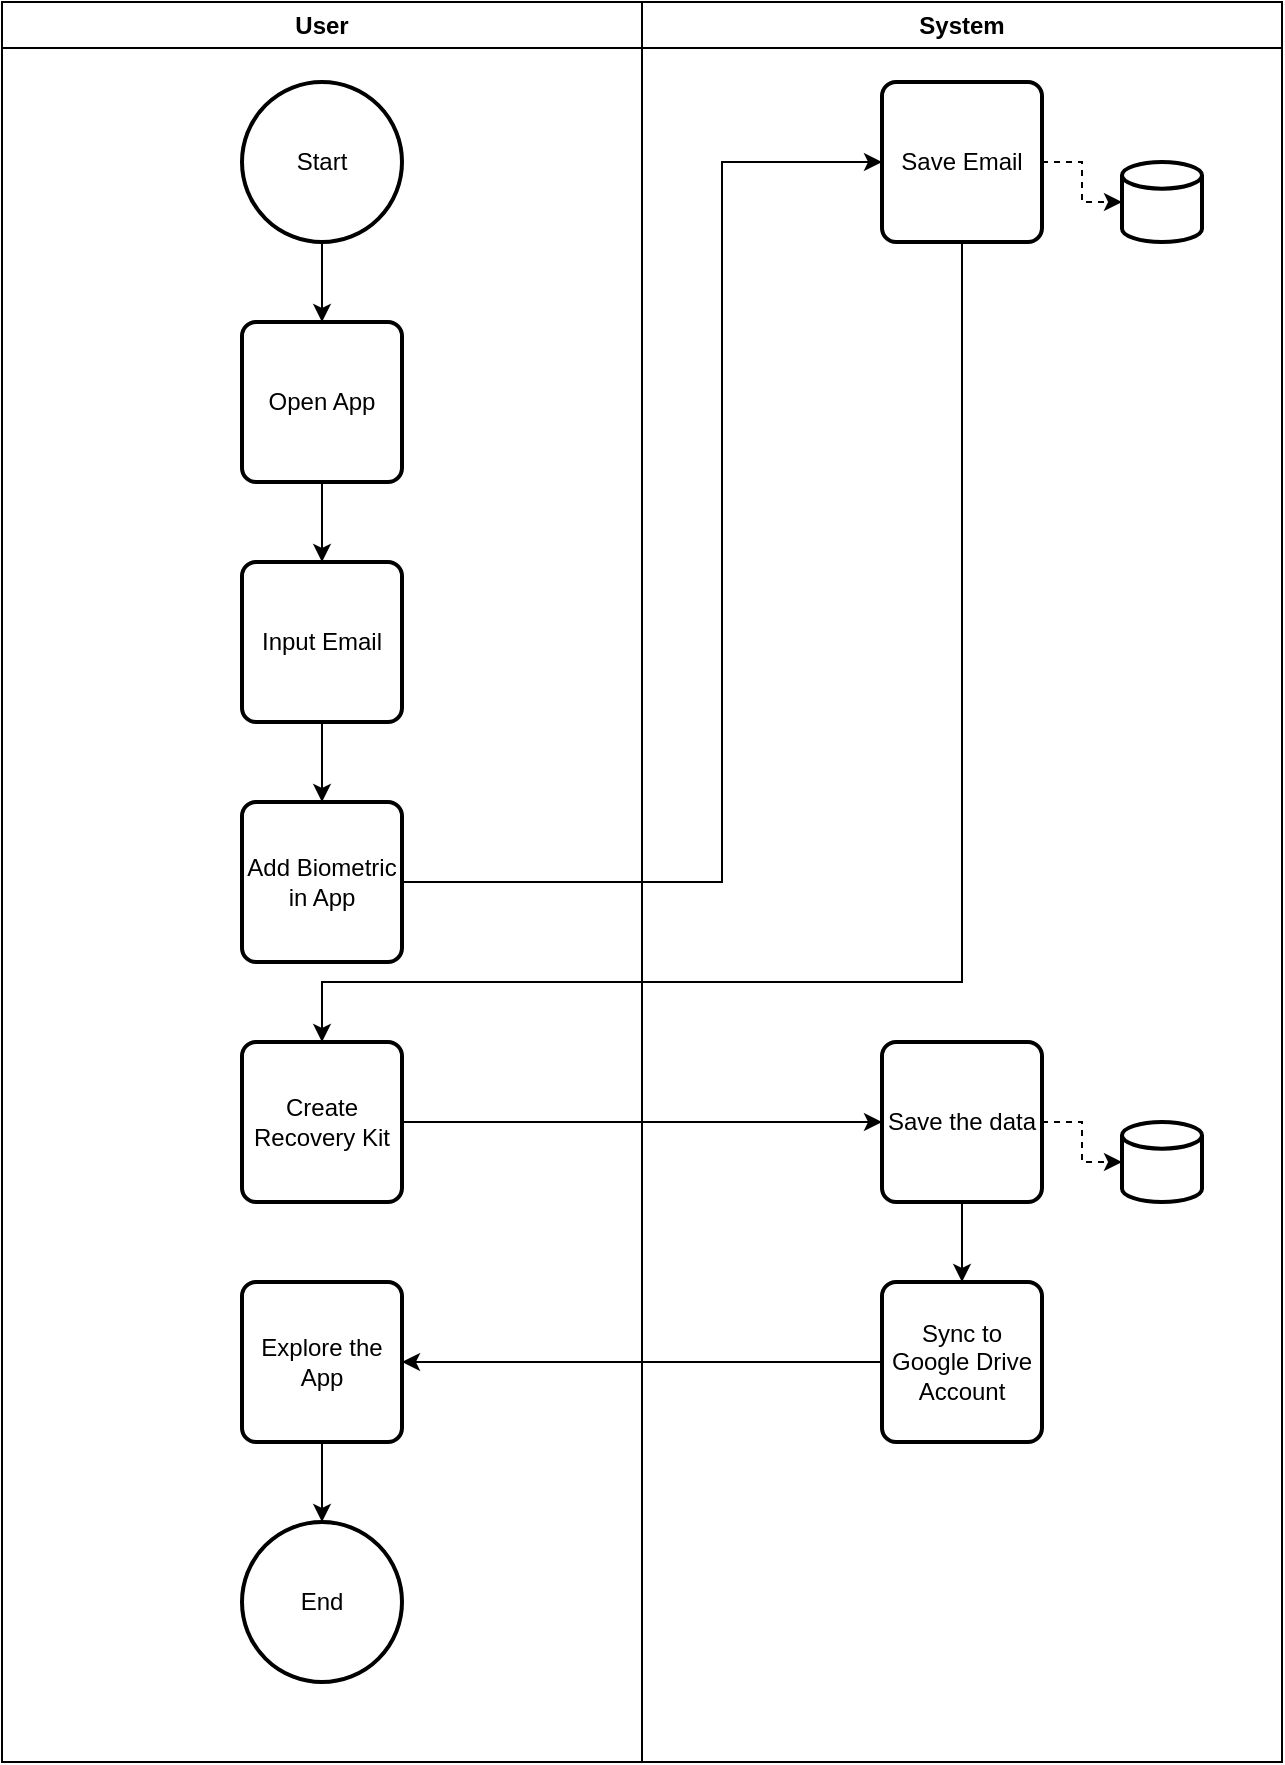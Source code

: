 <mxfile version="20.8.10" type="github">
  <diagram name="Page-1" id="vKT-o-hNXw5XCsEazPBY">
    <mxGraphModel dx="1257" dy="634" grid="1" gridSize="10" guides="1" tooltips="1" connect="1" arrows="1" fold="1" page="1" pageScale="1" pageWidth="850" pageHeight="1100" math="0" shadow="0">
      <root>
        <mxCell id="0" />
        <mxCell id="1" parent="0" />
        <mxCell id="iBbP9jY95VHi-OIKwlcp-1" value="User" style="swimlane;whiteSpace=wrap;html=1;" vertex="1" parent="1">
          <mxGeometry x="80" y="80" width="320" height="880" as="geometry">
            <mxRectangle x="80" y="80" width="150" height="30" as="alternateBounds" />
          </mxGeometry>
        </mxCell>
        <mxCell id="iBbP9jY95VHi-OIKwlcp-31" style="edgeStyle=orthogonalEdgeStyle;rounded=0;orthogonalLoop=1;jettySize=auto;html=1;exitX=0.5;exitY=1;exitDx=0;exitDy=0;exitPerimeter=0;entryX=0.5;entryY=0;entryDx=0;entryDy=0;" edge="1" parent="iBbP9jY95VHi-OIKwlcp-1" source="y-t7812rJKipOi-qZo8W-1" target="y-t7812rJKipOi-qZo8W-2">
          <mxGeometry relative="1" as="geometry" />
        </mxCell>
        <mxCell id="y-t7812rJKipOi-qZo8W-1" value="Start" style="strokeWidth=2;html=1;shape=mxgraph.flowchart.start_2;whiteSpace=wrap;" parent="iBbP9jY95VHi-OIKwlcp-1" vertex="1">
          <mxGeometry x="120" y="40" width="80" height="80" as="geometry" />
        </mxCell>
        <mxCell id="iBbP9jY95VHi-OIKwlcp-32" style="edgeStyle=orthogonalEdgeStyle;rounded=0;orthogonalLoop=1;jettySize=auto;html=1;exitX=0.5;exitY=1;exitDx=0;exitDy=0;entryX=0.5;entryY=0;entryDx=0;entryDy=0;" edge="1" parent="iBbP9jY95VHi-OIKwlcp-1" source="y-t7812rJKipOi-qZo8W-2" target="y-t7812rJKipOi-qZo8W-4">
          <mxGeometry relative="1" as="geometry" />
        </mxCell>
        <mxCell id="y-t7812rJKipOi-qZo8W-2" value="Open App" style="rounded=1;whiteSpace=wrap;html=1;absoluteArcSize=1;arcSize=14;strokeWidth=2;" parent="iBbP9jY95VHi-OIKwlcp-1" vertex="1">
          <mxGeometry x="120" y="160" width="80" height="80" as="geometry" />
        </mxCell>
        <mxCell id="iBbP9jY95VHi-OIKwlcp-37" style="edgeStyle=orthogonalEdgeStyle;rounded=0;orthogonalLoop=1;jettySize=auto;html=1;exitX=0.5;exitY=1;exitDx=0;exitDy=0;entryX=0.5;entryY=0;entryDx=0;entryDy=0;" edge="1" parent="iBbP9jY95VHi-OIKwlcp-1" source="y-t7812rJKipOi-qZo8W-4" target="y-t7812rJKipOi-qZo8W-7">
          <mxGeometry relative="1" as="geometry" />
        </mxCell>
        <mxCell id="y-t7812rJKipOi-qZo8W-4" value="Input Email" style="rounded=1;whiteSpace=wrap;html=1;absoluteArcSize=1;arcSize=14;strokeWidth=2;" parent="iBbP9jY95VHi-OIKwlcp-1" vertex="1">
          <mxGeometry x="120" y="280" width="80" height="80" as="geometry" />
        </mxCell>
        <mxCell id="y-t7812rJKipOi-qZo8W-7" value="Add Biometric in App" style="rounded=1;whiteSpace=wrap;html=1;absoluteArcSize=1;arcSize=14;strokeWidth=2;" parent="iBbP9jY95VHi-OIKwlcp-1" vertex="1">
          <mxGeometry x="120" y="400" width="80" height="80" as="geometry" />
        </mxCell>
        <mxCell id="y-t7812rJKipOi-qZo8W-9" value="Create Recovery Kit" style="rounded=1;whiteSpace=wrap;html=1;absoluteArcSize=1;arcSize=14;strokeWidth=2;" parent="iBbP9jY95VHi-OIKwlcp-1" vertex="1">
          <mxGeometry x="120" y="520" width="80" height="80" as="geometry" />
        </mxCell>
        <mxCell id="iBbP9jY95VHi-OIKwlcp-47" style="edgeStyle=orthogonalEdgeStyle;rounded=0;orthogonalLoop=1;jettySize=auto;html=1;exitX=0.5;exitY=1;exitDx=0;exitDy=0;entryX=0.5;entryY=0;entryDx=0;entryDy=0;entryPerimeter=0;" edge="1" parent="iBbP9jY95VHi-OIKwlcp-1" source="y-t7812rJKipOi-qZo8W-13" target="y-t7812rJKipOi-qZo8W-14">
          <mxGeometry relative="1" as="geometry" />
        </mxCell>
        <mxCell id="y-t7812rJKipOi-qZo8W-13" value="Explore the App" style="rounded=1;whiteSpace=wrap;html=1;absoluteArcSize=1;arcSize=14;strokeWidth=2;" parent="iBbP9jY95VHi-OIKwlcp-1" vertex="1">
          <mxGeometry x="120" y="640" width="80" height="80" as="geometry" />
        </mxCell>
        <mxCell id="y-t7812rJKipOi-qZo8W-14" value="End" style="strokeWidth=2;html=1;shape=mxgraph.flowchart.start_2;whiteSpace=wrap;" parent="iBbP9jY95VHi-OIKwlcp-1" vertex="1">
          <mxGeometry x="120" y="760" width="80" height="80" as="geometry" />
        </mxCell>
        <mxCell id="iBbP9jY95VHi-OIKwlcp-13" value="System" style="swimlane;whiteSpace=wrap;html=1;startSize=23;" vertex="1" parent="1">
          <mxGeometry x="400" y="80" width="320" height="880" as="geometry">
            <mxRectangle x="80" y="80" width="150" height="30" as="alternateBounds" />
          </mxGeometry>
        </mxCell>
        <mxCell id="iBbP9jY95VHi-OIKwlcp-35" style="edgeStyle=orthogonalEdgeStyle;rounded=0;orthogonalLoop=1;jettySize=auto;html=1;exitX=1;exitY=0.5;exitDx=0;exitDy=0;entryX=0;entryY=0.5;entryDx=0;entryDy=0;entryPerimeter=0;dashed=1;" edge="1" parent="iBbP9jY95VHi-OIKwlcp-13" source="iBbP9jY95VHi-OIKwlcp-30" target="iBbP9jY95VHi-OIKwlcp-34">
          <mxGeometry relative="1" as="geometry" />
        </mxCell>
        <mxCell id="iBbP9jY95VHi-OIKwlcp-30" value="Save Email" style="rounded=1;whiteSpace=wrap;html=1;absoluteArcSize=1;arcSize=14;strokeWidth=2;" vertex="1" parent="iBbP9jY95VHi-OIKwlcp-13">
          <mxGeometry x="120" y="40" width="80" height="80" as="geometry" />
        </mxCell>
        <mxCell id="iBbP9jY95VHi-OIKwlcp-34" value="" style="strokeWidth=2;html=1;shape=mxgraph.flowchart.database;whiteSpace=wrap;" vertex="1" parent="iBbP9jY95VHi-OIKwlcp-13">
          <mxGeometry x="240" y="80" width="40" height="40" as="geometry" />
        </mxCell>
        <mxCell id="iBbP9jY95VHi-OIKwlcp-43" style="edgeStyle=orthogonalEdgeStyle;rounded=0;orthogonalLoop=1;jettySize=auto;html=1;exitX=1;exitY=0.5;exitDx=0;exitDy=0;entryX=0;entryY=0.5;entryDx=0;entryDy=0;entryPerimeter=0;dashed=1;" edge="1" parent="iBbP9jY95VHi-OIKwlcp-13" source="iBbP9jY95VHi-OIKwlcp-40" target="iBbP9jY95VHi-OIKwlcp-42">
          <mxGeometry relative="1" as="geometry" />
        </mxCell>
        <mxCell id="iBbP9jY95VHi-OIKwlcp-45" style="edgeStyle=orthogonalEdgeStyle;rounded=0;orthogonalLoop=1;jettySize=auto;html=1;exitX=0.5;exitY=1;exitDx=0;exitDy=0;entryX=0.5;entryY=0;entryDx=0;entryDy=0;" edge="1" parent="iBbP9jY95VHi-OIKwlcp-13" source="iBbP9jY95VHi-OIKwlcp-40" target="iBbP9jY95VHi-OIKwlcp-44">
          <mxGeometry relative="1" as="geometry" />
        </mxCell>
        <mxCell id="iBbP9jY95VHi-OIKwlcp-40" value="Save the data" style="rounded=1;whiteSpace=wrap;html=1;absoluteArcSize=1;arcSize=14;strokeWidth=2;" vertex="1" parent="iBbP9jY95VHi-OIKwlcp-13">
          <mxGeometry x="120" y="520" width="80" height="80" as="geometry" />
        </mxCell>
        <mxCell id="iBbP9jY95VHi-OIKwlcp-42" value="" style="strokeWidth=2;html=1;shape=mxgraph.flowchart.database;whiteSpace=wrap;" vertex="1" parent="iBbP9jY95VHi-OIKwlcp-13">
          <mxGeometry x="240" y="560" width="40" height="40" as="geometry" />
        </mxCell>
        <mxCell id="iBbP9jY95VHi-OIKwlcp-44" value="Sync to Google Drive Account" style="rounded=1;whiteSpace=wrap;html=1;absoluteArcSize=1;arcSize=14;strokeWidth=2;" vertex="1" parent="iBbP9jY95VHi-OIKwlcp-13">
          <mxGeometry x="120" y="640" width="80" height="80" as="geometry" />
        </mxCell>
        <mxCell id="iBbP9jY95VHi-OIKwlcp-38" style="edgeStyle=orthogonalEdgeStyle;rounded=0;orthogonalLoop=1;jettySize=auto;html=1;exitX=1;exitY=0.5;exitDx=0;exitDy=0;entryX=0;entryY=0.5;entryDx=0;entryDy=0;" edge="1" parent="1" source="y-t7812rJKipOi-qZo8W-7" target="iBbP9jY95VHi-OIKwlcp-30">
          <mxGeometry relative="1" as="geometry">
            <Array as="points">
              <mxPoint x="440" y="520" />
              <mxPoint x="440" y="160" />
            </Array>
          </mxGeometry>
        </mxCell>
        <mxCell id="iBbP9jY95VHi-OIKwlcp-39" style="edgeStyle=orthogonalEdgeStyle;rounded=0;orthogonalLoop=1;jettySize=auto;html=1;exitX=0.5;exitY=1;exitDx=0;exitDy=0;entryX=0.5;entryY=0;entryDx=0;entryDy=0;" edge="1" parent="1" source="iBbP9jY95VHi-OIKwlcp-30" target="y-t7812rJKipOi-qZo8W-9">
          <mxGeometry relative="1" as="geometry">
            <Array as="points">
              <mxPoint x="560" y="570" />
              <mxPoint x="240" y="570" />
            </Array>
          </mxGeometry>
        </mxCell>
        <mxCell id="iBbP9jY95VHi-OIKwlcp-41" style="edgeStyle=orthogonalEdgeStyle;rounded=0;orthogonalLoop=1;jettySize=auto;html=1;exitX=1;exitY=0.5;exitDx=0;exitDy=0;entryX=0;entryY=0.5;entryDx=0;entryDy=0;" edge="1" parent="1" source="y-t7812rJKipOi-qZo8W-9" target="iBbP9jY95VHi-OIKwlcp-40">
          <mxGeometry relative="1" as="geometry" />
        </mxCell>
        <mxCell id="iBbP9jY95VHi-OIKwlcp-46" style="edgeStyle=orthogonalEdgeStyle;rounded=0;orthogonalLoop=1;jettySize=auto;html=1;exitX=0;exitY=0.5;exitDx=0;exitDy=0;entryX=1;entryY=0.5;entryDx=0;entryDy=0;" edge="1" parent="1" source="iBbP9jY95VHi-OIKwlcp-44" target="y-t7812rJKipOi-qZo8W-13">
          <mxGeometry relative="1" as="geometry" />
        </mxCell>
      </root>
    </mxGraphModel>
  </diagram>
</mxfile>

